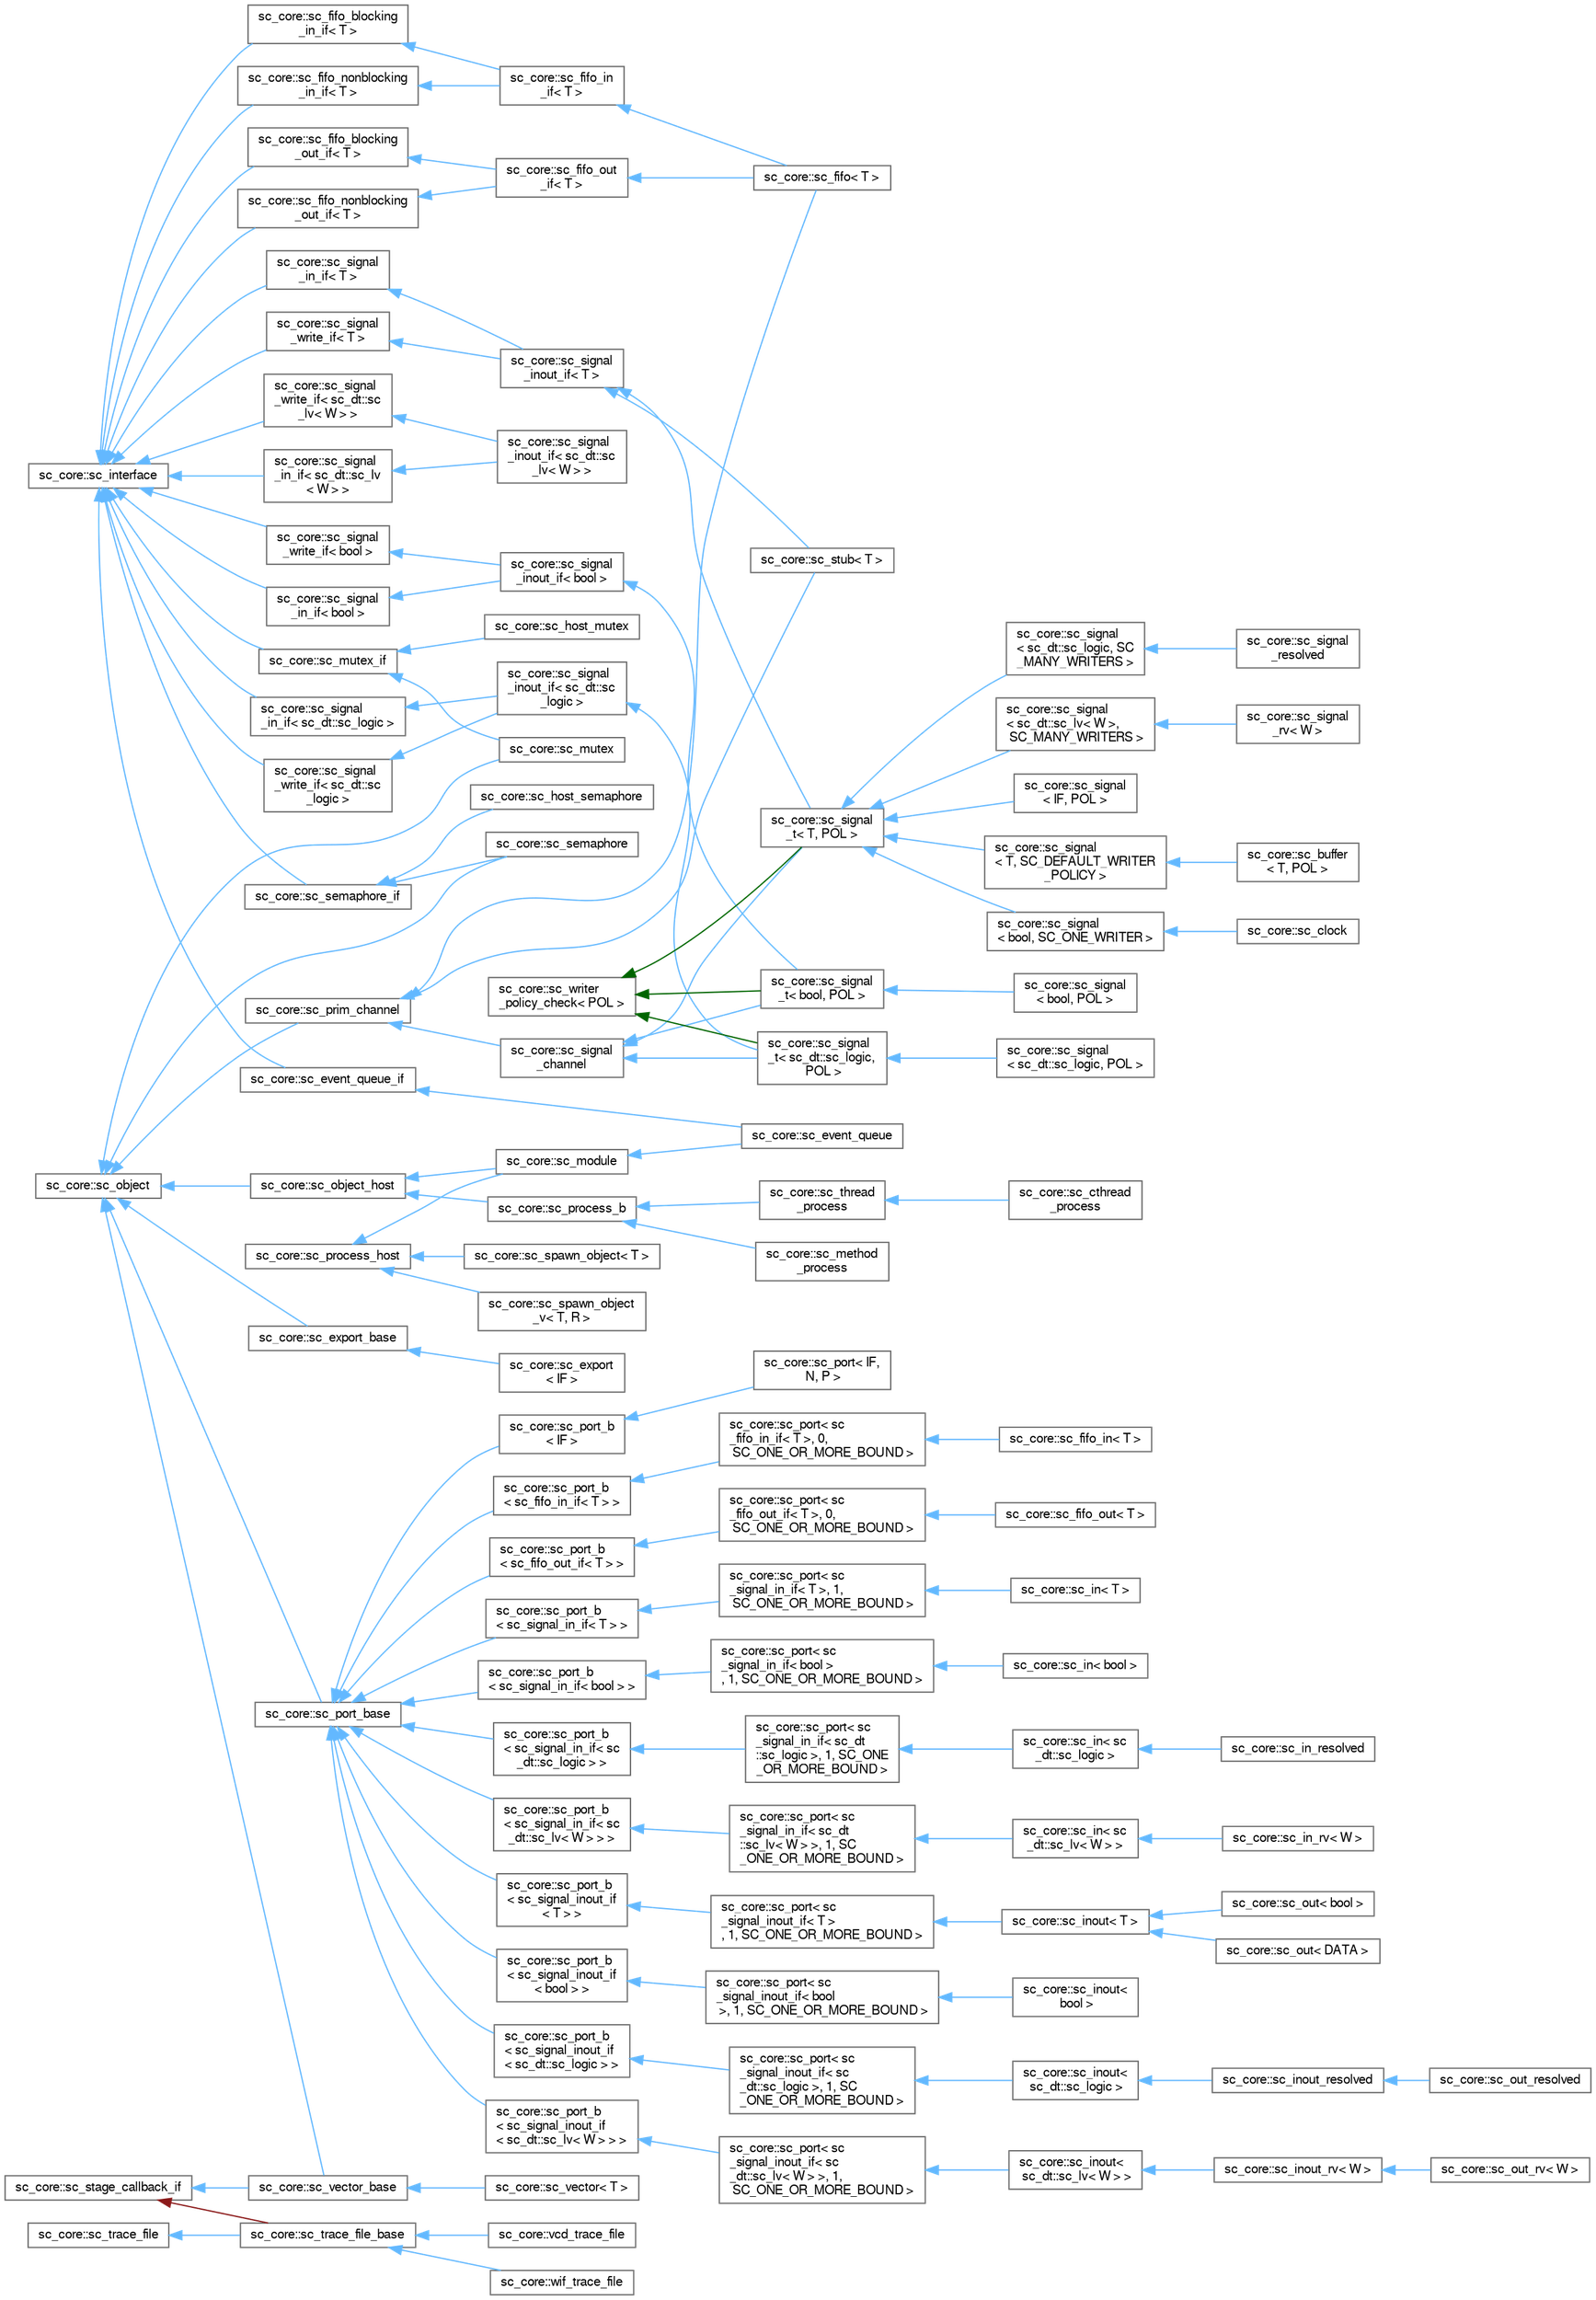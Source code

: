 digraph "Graphical Class Hierarchy"
{
 // LATEX_PDF_SIZE
  bgcolor="transparent";
  edge [fontname=FreeSans,fontsize=10,labelfontname=FreeSans,labelfontsize=10];
  node [fontname=FreeSans,fontsize=10,shape=box,height=0.2,width=0.4];
  rankdir="LR";
  Node0 [id="Node000000",label="sc_core::sc_interface",height=0.2,width=0.4,color="grey40", fillcolor="white", style="filled",URL="$a01357.html",tooltip=" "];
  Node0 -> Node1 [id="edge8_Node000000_Node000001",dir="back",color="steelblue1",style="solid",tooltip=" "];
  Node1 [id="Node000001",label="sc_core::sc_signal\l_in_if\< sc_dt::sc_lv\l\< W \> \>",height=0.2,width=0.4,color="grey40", fillcolor="white", style="filled",URL="$a01425.html",tooltip=" "];
  Node1 -> Node2 [id="edge9_Node000001_Node000002",dir="back",color="steelblue1",style="solid",tooltip=" "];
  Node2 [id="Node000002",label="sc_core::sc_signal\l_inout_if\< sc_dt::sc\l_lv\< W \> \>",height=0.2,width=0.4,color="grey40", fillcolor="white", style="filled",URL="$a01441.html",tooltip=" "];
  Node0 -> Node4 [id="edge10_Node000000_Node000004",dir="back",color="steelblue1",style="solid",tooltip=" "];
  Node4 [id="Node000004",label="sc_core::sc_signal\l_write_if\< bool \>",height=0.2,width=0.4,color="grey40", fillcolor="white", style="filled",URL="$a01437.html",tooltip=" "];
  Node4 -> Node5 [id="edge11_Node000004_Node000005",dir="back",color="steelblue1",style="solid",tooltip=" "];
  Node5 [id="Node000005",label="sc_core::sc_signal\l_inout_if\< bool \>",height=0.2,width=0.4,color="grey40", fillcolor="white", style="filled",URL="$a01441.html",tooltip=" "];
  Node5 -> Node6 [id="edge12_Node000005_Node000006",dir="back",color="steelblue1",style="solid",tooltip=" "];
  Node6 [id="Node000006",label="sc_core::sc_signal\l_t\< bool, POL \>",height=0.2,width=0.4,color="grey40", fillcolor="white", style="filled",URL="$a01409.html",tooltip=" "];
  Node6 -> Node7 [id="edge13_Node000006_Node000007",dir="back",color="steelblue1",style="solid",tooltip=" "];
  Node7 [id="Node000007",label="sc_core::sc_signal\l\< bool, POL \>",height=0.2,width=0.4,color="grey40", fillcolor="white", style="filled",URL="$a01417.html",tooltip=" "];
  Node0 -> Node12 [id="edge14_Node000000_Node000012",dir="back",color="steelblue1",style="solid",tooltip=" "];
  Node12 [id="Node000012",label="sc_core::sc_signal\l_write_if\< sc_dt::sc\l_logic \>",height=0.2,width=0.4,color="grey40", fillcolor="white", style="filled",URL="$a01437.html",tooltip=" "];
  Node12 -> Node11 [id="edge15_Node000012_Node000011",dir="back",color="steelblue1",style="solid",tooltip=" "];
  Node11 [id="Node000011",label="sc_core::sc_signal\l_inout_if\< sc_dt::sc\l_logic \>",height=0.2,width=0.4,color="grey40", fillcolor="white", style="filled",URL="$a01441.html",tooltip=" "];
  Node11 -> Node9 [id="edge16_Node000011_Node000009",dir="back",color="steelblue1",style="solid",tooltip=" "];
  Node9 [id="Node000009",label="sc_core::sc_signal\l_t\< sc_dt::sc_logic,\l POL \>",height=0.2,width=0.4,color="grey40", fillcolor="white", style="filled",URL="$a01409.html",tooltip=" "];
  Node9 -> Node10 [id="edge17_Node000009_Node000010",dir="back",color="steelblue1",style="solid",tooltip=" "];
  Node10 [id="Node000010",label="sc_core::sc_signal\l\< sc_dt::sc_logic, POL \>",height=0.2,width=0.4,color="grey40", fillcolor="white", style="filled",URL="$a01421.html",tooltip=" "];
  Node0 -> Node3 [id="edge18_Node000000_Node000003",dir="back",color="steelblue1",style="solid",tooltip=" "];
  Node3 [id="Node000003",label="sc_core::sc_signal\l_write_if\< sc_dt::sc\l_lv\< W \> \>",height=0.2,width=0.4,color="grey40", fillcolor="white", style="filled",URL="$a01437.html",tooltip=" "];
  Node3 -> Node2 [id="edge19_Node000003_Node000002",dir="back",color="steelblue1",style="solid",tooltip=" "];
  Node0 -> Node44 [id="edge20_Node000000_Node000044",dir="back",color="steelblue1",style="solid",tooltip=" "];
  Node44 [id="Node000044",label="sc_core::sc_event_queue_if",height=0.2,width=0.4,color="grey40", fillcolor="white", style="filled",URL="$a01293.html",tooltip=" "];
  Node44 -> Node43 [id="edge21_Node000044_Node000043",dir="back",color="steelblue1",style="solid",tooltip=" "];
  Node43 [id="Node000043",label="sc_core::sc_event_queue",height=0.2,width=0.4,color="grey40", fillcolor="white", style="filled",URL="$a01297.html",tooltip=" "];
  Node0 -> Node30 [id="edge22_Node000000_Node000030",dir="back",color="steelblue1",style="solid",tooltip=" "];
  Node30 [id="Node000030",label="sc_core::sc_fifo_blocking\l_in_if\< T \>",height=0.2,width=0.4,color="grey40", fillcolor="white", style="filled",URL="$a01321.html",tooltip=" "];
  Node30 -> Node29 [id="edge23_Node000030_Node000029",dir="back",color="steelblue1",style="solid",tooltip=" "];
  Node29 [id="Node000029",label="sc_core::sc_fifo_in\l_if\< T \>",height=0.2,width=0.4,color="grey40", fillcolor="white", style="filled",URL="$a01325.html",tooltip=" "];
  Node29 -> Node28 [id="edge24_Node000029_Node000028",dir="back",color="steelblue1",style="solid",tooltip=" "];
  Node28 [id="Node000028",label="sc_core::sc_fifo\< T \>",height=0.2,width=0.4,color="grey40", fillcolor="white", style="filled",URL="$a01313.html",tooltip=" "];
  Node0 -> Node33 [id="edge25_Node000000_Node000033",dir="back",color="steelblue1",style="solid",tooltip=" "];
  Node33 [id="Node000033",label="sc_core::sc_fifo_blocking\l_out_if\< T \>",height=0.2,width=0.4,color="grey40", fillcolor="white", style="filled",URL="$a01333.html",tooltip=" "];
  Node33 -> Node32 [id="edge26_Node000033_Node000032",dir="back",color="steelblue1",style="solid",tooltip=" "];
  Node32 [id="Node000032",label="sc_core::sc_fifo_out\l_if\< T \>",height=0.2,width=0.4,color="grey40", fillcolor="white", style="filled",URL="$a01337.html",tooltip=" "];
  Node32 -> Node28 [id="edge27_Node000032_Node000028",dir="back",color="steelblue1",style="solid",tooltip=" "];
  Node0 -> Node31 [id="edge28_Node000000_Node000031",dir="back",color="steelblue1",style="solid",tooltip=" "];
  Node31 [id="Node000031",label="sc_core::sc_fifo_nonblocking\l_in_if\< T \>",height=0.2,width=0.4,color="grey40", fillcolor="white", style="filled",URL="$a01317.html",tooltip=" "];
  Node31 -> Node29 [id="edge29_Node000031_Node000029",dir="back",color="steelblue1",style="solid",tooltip=" "];
  Node0 -> Node34 [id="edge30_Node000000_Node000034",dir="back",color="steelblue1",style="solid",tooltip=" "];
  Node34 [id="Node000034",label="sc_core::sc_fifo_nonblocking\l_out_if\< T \>",height=0.2,width=0.4,color="grey40", fillcolor="white", style="filled",URL="$a01329.html",tooltip=" "];
  Node34 -> Node32 [id="edge31_Node000034_Node000032",dir="back",color="steelblue1",style="solid",tooltip=" "];
  Node0 -> Node39 [id="edge32_Node000000_Node000039",dir="back",color="steelblue1",style="solid",tooltip=" "];
  Node39 [id="Node000039",label="sc_core::sc_mutex_if",height=0.2,width=0.4,color="grey40", fillcolor="white", style="filled",URL="$a01365.html",tooltip=" "];
  Node39 -> Node40 [id="edge33_Node000039_Node000040",dir="back",color="steelblue1",style="solid",tooltip=" "];
  Node40 [id="Node000040",label="sc_core::sc_host_mutex",height=0.2,width=0.4,color="grey40", fillcolor="white", style="filled",URL="$a01349.html",tooltip=" "];
  Node39 -> Node38 [id="edge34_Node000039_Node000038",dir="back",color="steelblue1",style="solid",tooltip=" "];
  Node38 [id="Node000038",label="sc_core::sc_mutex",height=0.2,width=0.4,color="grey40", fillcolor="white", style="filled",URL="$a01361.html",tooltip=" "];
  Node0 -> Node94 [id="edge35_Node000000_Node000094",dir="back",color="steelblue1",style="solid",tooltip=" "];
  Node94 [id="Node000094",label="sc_core::sc_semaphore_if",height=0.2,width=0.4,color="grey40", fillcolor="white", style="filled",URL="$a01401.html",tooltip=" "];
  Node94 -> Node95 [id="edge36_Node000094_Node000095",dir="back",color="steelblue1",style="solid",tooltip=" "];
  Node95 [id="Node000095",label="sc_core::sc_host_semaphore",height=0.2,width=0.4,color="grey40", fillcolor="white", style="filled",URL="$a01353.html",tooltip=" "];
  Node94 -> Node93 [id="edge37_Node000094_Node000093",dir="back",color="steelblue1",style="solid",tooltip=" "];
  Node93 [id="Node000093",label="sc_core::sc_semaphore",height=0.2,width=0.4,color="grey40", fillcolor="white", style="filled",URL="$a01397.html",tooltip=" "];
  Node0 -> Node103 [id="edge38_Node000000_Node000103",dir="back",color="steelblue1",style="solid",tooltip=" "];
  Node103 [id="Node000103",label="sc_core::sc_signal\l_in_if\< T \>",height=0.2,width=0.4,color="grey40", fillcolor="white", style="filled",URL="$a01425.html",tooltip=" "];
  Node103 -> Node25 [id="edge39_Node000103_Node000025",dir="back",color="steelblue1",style="solid",tooltip=" "];
  Node25 [id="Node000025",label="sc_core::sc_signal\l_inout_if\< T \>",height=0.2,width=0.4,color="grey40", fillcolor="white", style="filled",URL="$a01441.html",tooltip=" "];
  Node25 -> Node15 [id="edge40_Node000025_Node000015",dir="back",color="steelblue1",style="solid",tooltip=" "];
  Node15 [id="Node000015",label="sc_core::sc_signal\l_t\< T, POL \>",height=0.2,width=0.4,color="grey40", fillcolor="white", style="filled",URL="$a01409.html",tooltip=" "];
  Node15 -> Node16 [id="edge41_Node000015_Node000016",dir="back",color="steelblue1",style="solid",tooltip=" "];
  Node16 [id="Node000016",label="sc_core::sc_signal\l\< T, SC_DEFAULT_WRITER\l_POLICY \>",height=0.2,width=0.4,color="grey40", fillcolor="white", style="filled",URL="$a01413.html",tooltip=" "];
  Node16 -> Node17 [id="edge42_Node000016_Node000017",dir="back",color="steelblue1",style="solid",tooltip=" "];
  Node17 [id="Node000017",label="sc_core::sc_buffer\l\< T, POL \>",height=0.2,width=0.4,color="grey40", fillcolor="white", style="filled",URL="$a01277.html",tooltip=" "];
  Node15 -> Node18 [id="edge43_Node000015_Node000018",dir="back",color="steelblue1",style="solid",tooltip=" "];
  Node18 [id="Node000018",label="sc_core::sc_signal\l\< bool, SC_ONE_WRITER \>",height=0.2,width=0.4,color="grey40", fillcolor="white", style="filled",URL="$a01413.html",tooltip=" "];
  Node18 -> Node19 [id="edge44_Node000018_Node000019",dir="back",color="steelblue1",style="solid",tooltip=" "];
  Node19 [id="Node000019",label="sc_core::sc_clock",height=0.2,width=0.4,color="grey40", fillcolor="white", style="filled",URL="$a01281.html",tooltip=" "];
  Node15 -> Node20 [id="edge45_Node000015_Node000020",dir="back",color="steelblue1",style="solid",tooltip=" "];
  Node20 [id="Node000020",label="sc_core::sc_signal\l\< sc_dt::sc_logic, SC\l_MANY_WRITERS \>",height=0.2,width=0.4,color="grey40", fillcolor="white", style="filled",URL="$a01413.html",tooltip=" "];
  Node20 -> Node21 [id="edge46_Node000020_Node000021",dir="back",color="steelblue1",style="solid",tooltip=" "];
  Node21 [id="Node000021",label="sc_core::sc_signal\l_resolved",height=0.2,width=0.4,color="grey40", fillcolor="white", style="filled",URL="$a01477.html",tooltip=" "];
  Node15 -> Node22 [id="edge47_Node000015_Node000022",dir="back",color="steelblue1",style="solid",tooltip=" "];
  Node22 [id="Node000022",label="sc_core::sc_signal\l\< sc_dt::sc_lv\< W \>,\l SC_MANY_WRITERS \>",height=0.2,width=0.4,color="grey40", fillcolor="white", style="filled",URL="$a01413.html",tooltip=" "];
  Node22 -> Node23 [id="edge48_Node000022_Node000023",dir="back",color="steelblue1",style="solid",tooltip=" "];
  Node23 [id="Node000023",label="sc_core::sc_signal\l_rv\< W \>",height=0.2,width=0.4,color="grey40", fillcolor="white", style="filled",URL="$a01497.html",tooltip=" "];
  Node15 -> Node24 [id="edge49_Node000015_Node000024",dir="back",color="steelblue1",style="solid",tooltip=" "];
  Node24 [id="Node000024",label="sc_core::sc_signal\l\< IF, POL \>",height=0.2,width=0.4,color="grey40", fillcolor="white", style="filled",URL="$a01413.html",tooltip=" "];
  Node25 -> Node26 [id="edge50_Node000025_Node000026",dir="back",color="steelblue1",style="solid",tooltip=" "];
  Node26 [id="Node000026",label="sc_core::sc_stub\< T \>",height=0.2,width=0.4,color="grey40", fillcolor="white", style="filled",URL="$a01517.html",tooltip=" "];
  Node0 -> Node105 [id="edge51_Node000000_Node000105",dir="back",color="steelblue1",style="solid",tooltip=" "];
  Node105 [id="Node000105",label="sc_core::sc_signal\l_in_if\< bool \>",height=0.2,width=0.4,color="grey40", fillcolor="white", style="filled",URL="$a01429.html",tooltip=" "];
  Node105 -> Node5 [id="edge52_Node000105_Node000005",dir="back",color="steelblue1",style="solid",tooltip=" "];
  Node0 -> Node13 [id="edge53_Node000000_Node000013",dir="back",color="steelblue1",style="solid",tooltip=" "];
  Node13 [id="Node000013",label="sc_core::sc_signal\l_in_if\< sc_dt::sc_logic \>",height=0.2,width=0.4,color="grey40", fillcolor="white", style="filled",URL="$a01433.html",tooltip=" "];
  Node13 -> Node11 [id="edge54_Node000013_Node000011",dir="back",color="steelblue1",style="solid",tooltip=" "];
  Node0 -> Node104 [id="edge55_Node000000_Node000104",dir="back",color="steelblue1",style="solid",tooltip=" "];
  Node104 [id="Node000104",label="sc_core::sc_signal\l_write_if\< T \>",height=0.2,width=0.4,color="grey40", fillcolor="white", style="filled",URL="$a01437.html",tooltip=" "];
  Node104 -> Node25 [id="edge56_Node000104_Node000025",dir="back",color="steelblue1",style="solid",tooltip=" "];
  Node35 [id="Node000035",label="sc_core::sc_object",height=0.2,width=0.4,color="grey40", fillcolor="white", style="filled",URL="$a02125.html",tooltip=" "];
  Node35 -> Node36 [id="edge57_Node000035_Node000036",dir="back",color="steelblue1",style="solid",tooltip=" "];
  Node36 [id="Node000036",label="sc_core::sc_export_base",height=0.2,width=0.4,color="grey40", fillcolor="white", style="filled",URL="$a01301.html",tooltip=" "];
  Node36 -> Node37 [id="edge58_Node000036_Node000037",dir="back",color="steelblue1",style="solid",tooltip=" "];
  Node37 [id="Node000037",label="sc_core::sc_export\l\< IF \>",height=0.2,width=0.4,color="grey40", fillcolor="white", style="filled",URL="$a01305.html",tooltip=" "];
  Node35 -> Node38 [id="edge59_Node000035_Node000038",dir="back",color="steelblue1",style="solid",tooltip=" "];
  Node35 -> Node41 [id="edge60_Node000035_Node000041",dir="back",color="steelblue1",style="solid",tooltip=" "];
  Node41 [id="Node000041",label="sc_core::sc_object_host",height=0.2,width=0.4,color="grey40", fillcolor="white", style="filled",URL="$a02129.html",tooltip=" "];
  Node41 -> Node42 [id="edge61_Node000041_Node000042",dir="back",color="steelblue1",style="solid",tooltip=" "];
  Node42 [id="Node000042",label="sc_core::sc_module",height=0.2,width=0.4,color="grey40", fillcolor="white", style="filled",URL="$a02097.html",tooltip=" "];
  Node42 -> Node43 [id="edge62_Node000042_Node000043",dir="back",color="steelblue1",style="solid",tooltip=" "];
  Node41 -> Node48 [id="edge63_Node000041_Node000048",dir="back",color="steelblue1",style="solid",tooltip=" "];
  Node48 [id="Node000048",label="sc_core::sc_process_b",height=0.2,width=0.4,color="grey40", fillcolor="white", style="filled",URL="$a02157.html",tooltip=" "];
  Node48 -> Node49 [id="edge64_Node000048_Node000049",dir="back",color="steelblue1",style="solid",tooltip=" "];
  Node49 [id="Node000049",label="sc_core::sc_method\l_process",height=0.2,width=0.4,color="grey40", fillcolor="white", style="filled",URL="$a02089.html",tooltip=" "];
  Node48 -> Node50 [id="edge65_Node000048_Node000050",dir="back",color="steelblue1",style="solid",tooltip=" "];
  Node50 [id="Node000050",label="sc_core::sc_thread\l_process",height=0.2,width=0.4,color="grey40", fillcolor="white", style="filled",URL="$a02241.html",tooltip=" "];
  Node50 -> Node51 [id="edge66_Node000050_Node000051",dir="back",color="steelblue1",style="solid",tooltip=" "];
  Node51 [id="Node000051",label="sc_core::sc_cthread\l_process",height=0.2,width=0.4,color="grey40", fillcolor="white", style="filled",URL="$a02033.html",tooltip=" "];
  Node35 -> Node52 [id="edge67_Node000035_Node000052",dir="back",color="steelblue1",style="solid",tooltip=" "];
  Node52 [id="Node000052",label="sc_core::sc_port_base",height=0.2,width=0.4,color="grey40", fillcolor="white", style="filled",URL="$a01373.html",tooltip=" "];
  Node52 -> Node53 [id="edge68_Node000052_Node000053",dir="back",color="steelblue1",style="solid",tooltip=" "];
  Node53 [id="Node000053",label="sc_core::sc_port_b\l\< sc_fifo_in_if\< T \> \>",height=0.2,width=0.4,color="grey40", fillcolor="white", style="filled",URL="$a01381.html",tooltip=" "];
  Node53 -> Node54 [id="edge69_Node000053_Node000054",dir="back",color="steelblue1",style="solid",tooltip=" "];
  Node54 [id="Node000054",label="sc_core::sc_port\< sc\l_fifo_in_if\< T \>, 0,\l SC_ONE_OR_MORE_BOUND \>",height=0.2,width=0.4,color="grey40", fillcolor="white", style="filled",URL="$a01385.html",tooltip=" "];
  Node54 -> Node55 [id="edge70_Node000054_Node000055",dir="back",color="steelblue1",style="solid",tooltip=" "];
  Node55 [id="Node000055",label="sc_core::sc_fifo_in\< T \>",height=0.2,width=0.4,color="grey40", fillcolor="white", style="filled",URL="$a01341.html",tooltip=" "];
  Node52 -> Node56 [id="edge71_Node000052_Node000056",dir="back",color="steelblue1",style="solid",tooltip=" "];
  Node56 [id="Node000056",label="sc_core::sc_port_b\l\< sc_fifo_out_if\< T \> \>",height=0.2,width=0.4,color="grey40", fillcolor="white", style="filled",URL="$a01381.html",tooltip=" "];
  Node56 -> Node57 [id="edge72_Node000056_Node000057",dir="back",color="steelblue1",style="solid",tooltip=" "];
  Node57 [id="Node000057",label="sc_core::sc_port\< sc\l_fifo_out_if\< T \>, 0,\l SC_ONE_OR_MORE_BOUND \>",height=0.2,width=0.4,color="grey40", fillcolor="white", style="filled",URL="$a01385.html",tooltip=" "];
  Node57 -> Node58 [id="edge73_Node000057_Node000058",dir="back",color="steelblue1",style="solid",tooltip=" "];
  Node58 [id="Node000058",label="sc_core::sc_fifo_out\< T \>",height=0.2,width=0.4,color="grey40", fillcolor="white", style="filled",URL="$a01345.html",tooltip=" "];
  Node52 -> Node59 [id="edge74_Node000052_Node000059",dir="back",color="steelblue1",style="solid",tooltip=" "];
  Node59 [id="Node000059",label="sc_core::sc_port_b\l\< sc_signal_in_if\< T \> \>",height=0.2,width=0.4,color="grey40", fillcolor="white", style="filled",URL="$a01381.html",tooltip=" "];
  Node59 -> Node60 [id="edge75_Node000059_Node000060",dir="back",color="steelblue1",style="solid",tooltip=" "];
  Node60 [id="Node000060",label="sc_core::sc_port\< sc\l_signal_in_if\< T \>, 1,\l SC_ONE_OR_MORE_BOUND \>",height=0.2,width=0.4,color="grey40", fillcolor="white", style="filled",URL="$a01385.html",tooltip=" "];
  Node60 -> Node61 [id="edge76_Node000060_Node000061",dir="back",color="steelblue1",style="solid",tooltip=" "];
  Node61 [id="Node000061",label="sc_core::sc_in\< T \>",height=0.2,width=0.4,color="grey40", fillcolor="white", style="filled",URL="$a01449.html",tooltip=" "];
  Node52 -> Node62 [id="edge77_Node000052_Node000062",dir="back",color="steelblue1",style="solid",tooltip=" "];
  Node62 [id="Node000062",label="sc_core::sc_port_b\l\< sc_signal_in_if\< bool \> \>",height=0.2,width=0.4,color="grey40", fillcolor="white", style="filled",URL="$a01381.html",tooltip=" "];
  Node62 -> Node63 [id="edge78_Node000062_Node000063",dir="back",color="steelblue1",style="solid",tooltip=" "];
  Node63 [id="Node000063",label="sc_core::sc_port\< sc\l_signal_in_if\< bool \>\l, 1, SC_ONE_OR_MORE_BOUND \>",height=0.2,width=0.4,color="grey40", fillcolor="white", style="filled",URL="$a01385.html",tooltip=" "];
  Node63 -> Node64 [id="edge79_Node000063_Node000064",dir="back",color="steelblue1",style="solid",tooltip=" "];
  Node64 [id="Node000064",label="sc_core::sc_in\< bool \>",height=0.2,width=0.4,color="grey40", fillcolor="white", style="filled",URL="$a01453.html",tooltip=" "];
  Node52 -> Node65 [id="edge80_Node000052_Node000065",dir="back",color="steelblue1",style="solid",tooltip=" "];
  Node65 [id="Node000065",label="sc_core::sc_port_b\l\< sc_signal_in_if\< sc\l_dt::sc_logic \> \>",height=0.2,width=0.4,color="grey40", fillcolor="white", style="filled",URL="$a01381.html",tooltip=" "];
  Node65 -> Node66 [id="edge81_Node000065_Node000066",dir="back",color="steelblue1",style="solid",tooltip=" "];
  Node66 [id="Node000066",label="sc_core::sc_port\< sc\l_signal_in_if\< sc_dt\l::sc_logic \>, 1, SC_ONE\l_OR_MORE_BOUND \>",height=0.2,width=0.4,color="grey40", fillcolor="white", style="filled",URL="$a01385.html",tooltip=" "];
  Node66 -> Node67 [id="edge82_Node000066_Node000067",dir="back",color="steelblue1",style="solid",tooltip=" "];
  Node67 [id="Node000067",label="sc_core::sc_in\< sc\l_dt::sc_logic \>",height=0.2,width=0.4,color="grey40", fillcolor="white", style="filled",URL="$a01457.html",tooltip=" "];
  Node67 -> Node68 [id="edge83_Node000067_Node000068",dir="back",color="steelblue1",style="solid",tooltip=" "];
  Node68 [id="Node000068",label="sc_core::sc_in_resolved",height=0.2,width=0.4,color="grey40", fillcolor="white", style="filled",URL="$a01481.html",tooltip=" "];
  Node52 -> Node69 [id="edge84_Node000052_Node000069",dir="back",color="steelblue1",style="solid",tooltip=" "];
  Node69 [id="Node000069",label="sc_core::sc_port_b\l\< sc_signal_in_if\< sc\l_dt::sc_lv\< W \> \> \>",height=0.2,width=0.4,color="grey40", fillcolor="white", style="filled",URL="$a01381.html",tooltip=" "];
  Node69 -> Node70 [id="edge85_Node000069_Node000070",dir="back",color="steelblue1",style="solid",tooltip=" "];
  Node70 [id="Node000070",label="sc_core::sc_port\< sc\l_signal_in_if\< sc_dt\l::sc_lv\< W \> \>, 1, SC\l_ONE_OR_MORE_BOUND \>",height=0.2,width=0.4,color="grey40", fillcolor="white", style="filled",URL="$a01385.html",tooltip=" "];
  Node70 -> Node71 [id="edge86_Node000070_Node000071",dir="back",color="steelblue1",style="solid",tooltip=" "];
  Node71 [id="Node000071",label="sc_core::sc_in\< sc\l_dt::sc_lv\< W \> \>",height=0.2,width=0.4,color="grey40", fillcolor="white", style="filled",URL="$a01449.html",tooltip=" "];
  Node71 -> Node72 [id="edge87_Node000071_Node000072",dir="back",color="steelblue1",style="solid",tooltip=" "];
  Node72 [id="Node000072",label="sc_core::sc_in_rv\< W \>",height=0.2,width=0.4,color="grey40", fillcolor="white", style="filled",URL="$a01501.html",tooltip=" "];
  Node52 -> Node73 [id="edge88_Node000052_Node000073",dir="back",color="steelblue1",style="solid",tooltip=" "];
  Node73 [id="Node000073",label="sc_core::sc_port_b\l\< sc_signal_inout_if\l\< T \> \>",height=0.2,width=0.4,color="grey40", fillcolor="white", style="filled",URL="$a01381.html",tooltip=" "];
  Node73 -> Node74 [id="edge89_Node000073_Node000074",dir="back",color="steelblue1",style="solid",tooltip=" "];
  Node74 [id="Node000074",label="sc_core::sc_port\< sc\l_signal_inout_if\< T \>\l, 1, SC_ONE_OR_MORE_BOUND \>",height=0.2,width=0.4,color="grey40", fillcolor="white", style="filled",URL="$a01385.html",tooltip=" "];
  Node74 -> Node75 [id="edge90_Node000074_Node000075",dir="back",color="steelblue1",style="solid",tooltip=" "];
  Node75 [id="Node000075",label="sc_core::sc_inout\< T \>",height=0.2,width=0.4,color="grey40", fillcolor="white", style="filled",URL="$a01461.html",tooltip=" "];
  Node75 -> Node76 [id="edge91_Node000075_Node000076",dir="back",color="steelblue1",style="solid",tooltip=" "];
  Node76 [id="Node000076",label="sc_core::sc_out\< bool \>",height=0.2,width=0.4,color="grey40", fillcolor="white", style="filled",URL="$a01473.html",tooltip=" "];
  Node75 -> Node77 [id="edge92_Node000075_Node000077",dir="back",color="steelblue1",style="solid",tooltip=" "];
  Node77 [id="Node000077",label="sc_core::sc_out\< DATA \>",height=0.2,width=0.4,color="grey40", fillcolor="white", style="filled",URL="$a01473.html",tooltip=" "];
  Node52 -> Node78 [id="edge93_Node000052_Node000078",dir="back",color="steelblue1",style="solid",tooltip=" "];
  Node78 [id="Node000078",label="sc_core::sc_port_b\l\< sc_signal_inout_if\l\< bool \> \>",height=0.2,width=0.4,color="grey40", fillcolor="white", style="filled",URL="$a01381.html",tooltip=" "];
  Node78 -> Node79 [id="edge94_Node000078_Node000079",dir="back",color="steelblue1",style="solid",tooltip=" "];
  Node79 [id="Node000079",label="sc_core::sc_port\< sc\l_signal_inout_if\< bool\l \>, 1, SC_ONE_OR_MORE_BOUND \>",height=0.2,width=0.4,color="grey40", fillcolor="white", style="filled",URL="$a01385.html",tooltip=" "];
  Node79 -> Node80 [id="edge95_Node000079_Node000080",dir="back",color="steelblue1",style="solid",tooltip=" "];
  Node80 [id="Node000080",label="sc_core::sc_inout\<\l bool \>",height=0.2,width=0.4,color="grey40", fillcolor="white", style="filled",URL="$a01465.html",tooltip=" "];
  Node52 -> Node81 [id="edge96_Node000052_Node000081",dir="back",color="steelblue1",style="solid",tooltip=" "];
  Node81 [id="Node000081",label="sc_core::sc_port_b\l\< sc_signal_inout_if\l\< sc_dt::sc_logic \> \>",height=0.2,width=0.4,color="grey40", fillcolor="white", style="filled",URL="$a01381.html",tooltip=" "];
  Node81 -> Node82 [id="edge97_Node000081_Node000082",dir="back",color="steelblue1",style="solid",tooltip=" "];
  Node82 [id="Node000082",label="sc_core::sc_port\< sc\l_signal_inout_if\< sc\l_dt::sc_logic \>, 1, SC\l_ONE_OR_MORE_BOUND \>",height=0.2,width=0.4,color="grey40", fillcolor="white", style="filled",URL="$a01385.html",tooltip=" "];
  Node82 -> Node83 [id="edge98_Node000082_Node000083",dir="back",color="steelblue1",style="solid",tooltip=" "];
  Node83 [id="Node000083",label="sc_core::sc_inout\<\l sc_dt::sc_logic \>",height=0.2,width=0.4,color="grey40", fillcolor="white", style="filled",URL="$a01469.html",tooltip=" "];
  Node83 -> Node84 [id="edge99_Node000083_Node000084",dir="back",color="steelblue1",style="solid",tooltip=" "];
  Node84 [id="Node000084",label="sc_core::sc_inout_resolved",height=0.2,width=0.4,color="grey40", fillcolor="white", style="filled",URL="$a01485.html",tooltip=" "];
  Node84 -> Node85 [id="edge100_Node000084_Node000085",dir="back",color="steelblue1",style="solid",tooltip=" "];
  Node85 [id="Node000085",label="sc_core::sc_out_resolved",height=0.2,width=0.4,color="grey40", fillcolor="white", style="filled",URL="$a01489.html",tooltip=" "];
  Node52 -> Node86 [id="edge101_Node000052_Node000086",dir="back",color="steelblue1",style="solid",tooltip=" "];
  Node86 [id="Node000086",label="sc_core::sc_port_b\l\< sc_signal_inout_if\l\< sc_dt::sc_lv\< W \> \> \>",height=0.2,width=0.4,color="grey40", fillcolor="white", style="filled",URL="$a01381.html",tooltip=" "];
  Node86 -> Node87 [id="edge102_Node000086_Node000087",dir="back",color="steelblue1",style="solid",tooltip=" "];
  Node87 [id="Node000087",label="sc_core::sc_port\< sc\l_signal_inout_if\< sc\l_dt::sc_lv\< W \> \>, 1,\l SC_ONE_OR_MORE_BOUND \>",height=0.2,width=0.4,color="grey40", fillcolor="white", style="filled",URL="$a01385.html",tooltip=" "];
  Node87 -> Node88 [id="edge103_Node000087_Node000088",dir="back",color="steelblue1",style="solid",tooltip=" "];
  Node88 [id="Node000088",label="sc_core::sc_inout\<\l sc_dt::sc_lv\< W \> \>",height=0.2,width=0.4,color="grey40", fillcolor="white", style="filled",URL="$a01461.html",tooltip=" "];
  Node88 -> Node89 [id="edge104_Node000088_Node000089",dir="back",color="steelblue1",style="solid",tooltip=" "];
  Node89 [id="Node000089",label="sc_core::sc_inout_rv\< W \>",height=0.2,width=0.4,color="grey40", fillcolor="white", style="filled",URL="$a01505.html",tooltip=" "];
  Node89 -> Node90 [id="edge105_Node000089_Node000090",dir="back",color="steelblue1",style="solid",tooltip=" "];
  Node90 [id="Node000090",label="sc_core::sc_out_rv\< W \>",height=0.2,width=0.4,color="grey40", fillcolor="white", style="filled",URL="$a01509.html",tooltip=" "];
  Node52 -> Node91 [id="edge106_Node000052_Node000091",dir="back",color="steelblue1",style="solid",tooltip=" "];
  Node91 [id="Node000091",label="sc_core::sc_port_b\l\< IF \>",height=0.2,width=0.4,color="grey40", fillcolor="white", style="filled",URL="$a01381.html",tooltip=" "];
  Node91 -> Node92 [id="edge107_Node000091_Node000092",dir="back",color="steelblue1",style="solid",tooltip=" "];
  Node92 [id="Node000092",label="sc_core::sc_port\< IF,\l N, P \>",height=0.2,width=0.4,color="grey40", fillcolor="white", style="filled",URL="$a01385.html",tooltip=" "];
  Node35 -> Node27 [id="edge108_Node000035_Node000027",dir="back",color="steelblue1",style="solid",tooltip=" "];
  Node27 [id="Node000027",label="sc_core::sc_prim_channel",height=0.2,width=0.4,color="grey40", fillcolor="white", style="filled",URL="$a01389.html",tooltip=" "];
  Node27 -> Node28 [id="edge109_Node000027_Node000028",dir="back",color="steelblue1",style="solid",tooltip=" "];
  Node27 -> Node8 [id="edge110_Node000027_Node000008",dir="back",color="steelblue1",style="solid",tooltip=" "];
  Node8 [id="Node000008",label="sc_core::sc_signal\l_channel",height=0.2,width=0.4,color="grey40", fillcolor="white", style="filled",URL="$a01405.html",tooltip=" "];
  Node8 -> Node6 [id="edge111_Node000008_Node000006",dir="back",color="steelblue1",style="solid",tooltip=" "];
  Node8 -> Node9 [id="edge112_Node000008_Node000009",dir="back",color="steelblue1",style="solid",tooltip=" "];
  Node8 -> Node15 [id="edge113_Node000008_Node000015",dir="back",color="steelblue1",style="solid",tooltip=" "];
  Node27 -> Node26 [id="edge114_Node000027_Node000026",dir="back",color="steelblue1",style="solid",tooltip=" "];
  Node35 -> Node93 [id="edge115_Node000035_Node000093",dir="back",color="steelblue1",style="solid",tooltip=" "];
  Node35 -> Node96 [id="edge116_Node000035_Node000096",dir="back",color="steelblue1",style="solid",tooltip=" "];
  Node96 [id="Node000096",label="sc_core::sc_vector_base",height=0.2,width=0.4,color="grey40", fillcolor="white", style="filled",URL="$a02397.html",tooltip=" "];
  Node96 -> Node97 [id="edge117_Node000096_Node000097",dir="back",color="steelblue1",style="solid",tooltip=" "];
  Node97 [id="Node000097",label="sc_core::sc_vector\< T \>",height=0.2,width=0.4,color="grey40", fillcolor="white", style="filled",URL="$a02385.html",tooltip=" "];
  Node45 [id="Node000045",label="sc_core::sc_process_host",height=0.2,width=0.4,color="grey40", fillcolor="white", style="filled",URL="$a02141.html",tooltip=" "];
  Node45 -> Node42 [id="edge118_Node000045_Node000042",dir="back",color="steelblue1",style="solid",tooltip=" "];
  Node45 -> Node46 [id="edge119_Node000045_Node000046",dir="back",color="steelblue1",style="solid",tooltip=" "];
  Node46 [id="Node000046",label="sc_core::sc_spawn_object\< T \>",height=0.2,width=0.4,color="grey40", fillcolor="white", style="filled",URL="$a02213.html",tooltip=" "];
  Node45 -> Node47 [id="edge120_Node000045_Node000047",dir="back",color="steelblue1",style="solid",tooltip=" "];
  Node47 [id="Node000047",label="sc_core::sc_spawn_object\l_v\< T, R \>",height=0.2,width=0.4,color="grey40", fillcolor="white", style="filled",URL="$a02217.html",tooltip=" "];
  Node98 [id="Node000098",label="sc_core::sc_stage_callback_if",height=0.2,width=0.4,color="grey40", fillcolor="white", style="filled",URL="$a02225.html",tooltip=" "];
  Node98 -> Node99 [id="edge121_Node000098_Node000099",dir="back",color="firebrick4",style="solid",tooltip=" "];
  Node99 [id="Node000099",label="sc_core::sc_trace_file_base",height=0.2,width=0.4,color="grey40", fillcolor="white", style="filled",URL="$a02265.html",tooltip=" "];
  Node99 -> Node100 [id="edge122_Node000099_Node000100",dir="back",color="steelblue1",style="solid",tooltip=" "];
  Node100 [id="Node000100",label="sc_core::vcd_trace_file",height=0.2,width=0.4,color="grey40", fillcolor="white", style="filled",URL="$a02273.html",tooltip=" "];
  Node99 -> Node101 [id="edge123_Node000099_Node000101",dir="back",color="steelblue1",style="solid",tooltip=" "];
  Node101 [id="Node000101",label="sc_core::wif_trace_file",height=0.2,width=0.4,color="grey40", fillcolor="white", style="filled",URL="$a02281.html",tooltip=" "];
  Node98 -> Node96 [id="edge124_Node000098_Node000096",dir="back",color="steelblue1",style="solid",tooltip=" "];
  Node102 [id="Node000102",label="sc_core::sc_trace_file",height=0.2,width=0.4,color="grey40", fillcolor="white", style="filled",URL="$a02261.html",tooltip=" "];
  Node102 -> Node99 [id="edge125_Node000102_Node000099",dir="back",color="steelblue1",style="solid",tooltip=" "];
  Node14 [id="Node000014",label="sc_core::sc_writer\l_policy_check\< POL \>",height=0.2,width=0.4,color="grey40", fillcolor="white", style="filled",URL="$a01525.html",tooltip=" "];
  Node14 -> Node6 [id="edge126_Node000014_Node000006",dir="back",color="darkgreen",style="solid",tooltip=" "];
  Node14 -> Node9 [id="edge127_Node000014_Node000009",dir="back",color="darkgreen",style="solid",tooltip=" "];
  Node14 -> Node15 [id="edge128_Node000014_Node000015",dir="back",color="darkgreen",style="solid",tooltip=" "];
}
